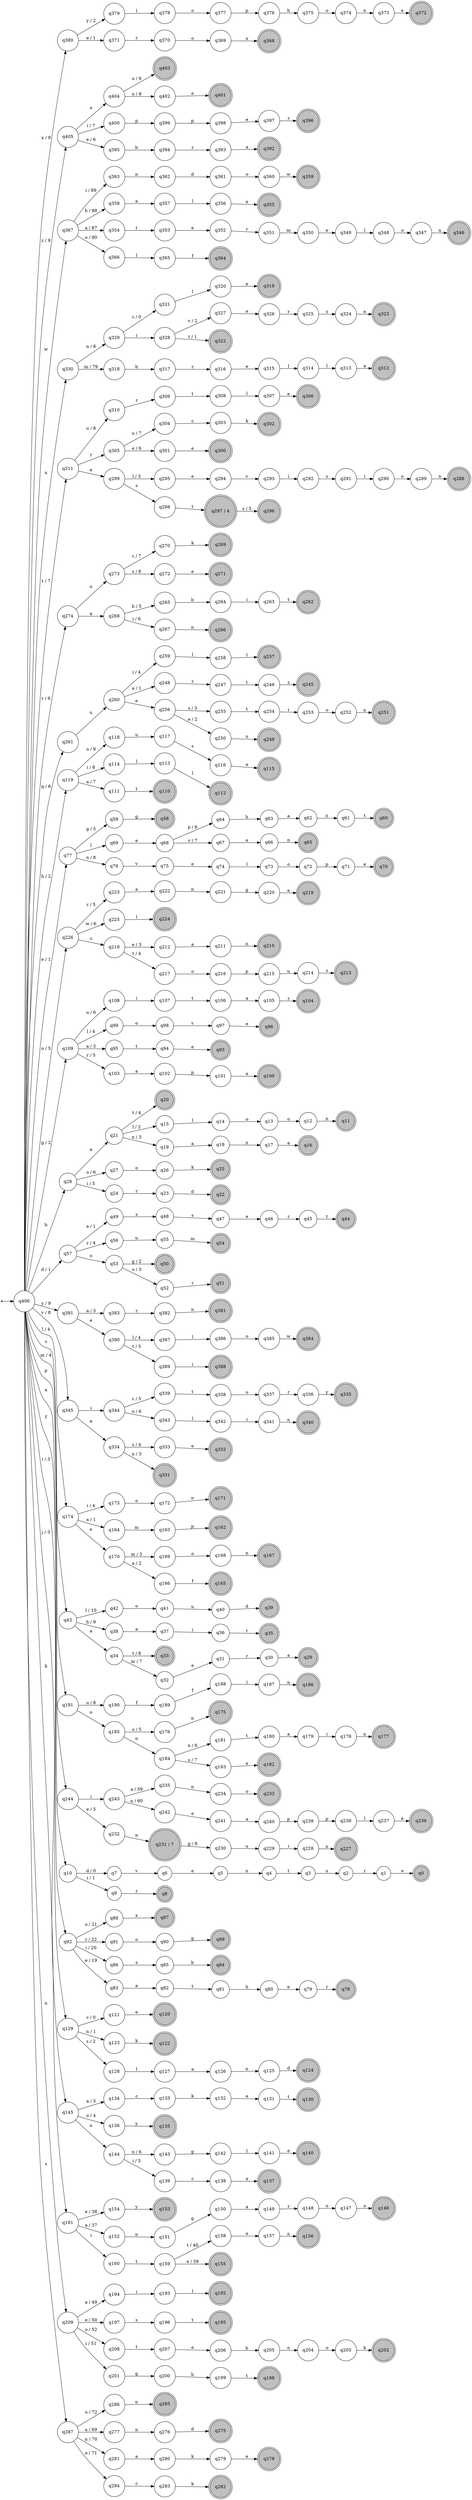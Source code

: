 digraph G {
rankdir=LR;
charset="utf8";
node [shape=circle];
ini [shape=point];
ini -> q406;
	q406 [label="q406"];
	q404 [label="q404"];
	q403 [label="q403"];
	q403 [shape=doublecircle];
	q403 [style=filled fillcolor=gray];
	q401 [label="q401"];
	q401 [shape=doublecircle];
	q401 [style=filled fillcolor=gray];
	q399 [label="q399"];
	q398 [label="q398"];
	q397 [label="q397"];
	q396 [label="q396"];
	q396 [shape=doublecircle];
	q396 [style=filled fillcolor=gray];
	q394 [label="q394"];
	q392 [label="q392"];
	q392 [shape=doublecircle];
	q392 [style=filled fillcolor=gray];
	q385 [label="q385"];
	q384 [label="q384"];
	q384 [shape=doublecircle];
	q384 [style=filled fillcolor=gray];
	q382 [label="q382"];
	q381 [label="q381"];
	q381 [shape=doublecircle];
	q381 [style=filled fillcolor=gray];
	q380 [label="q380"];
	q379 [label="q379"];
	q378 [label="q378"];
	q377 [label="q377"];
	q376 [label="q376"];
	q405 [label="q405"];
	q375 [label="q375"];
	q373 [label="q373"];
	q372 [label="q372"];
	q372 [shape=doublecircle];
	q372 [style=filled fillcolor=gray];
	q371 [label="q371"];
	q370 [label="q370"];
	q368 [label="q368"];
	q368 [shape=doublecircle];
	q368 [style=filled fillcolor=gray];
	q367 [label="q367"];
	q363 [label="q363"];
	q358 [label="q358"];
	q357 [label="q357"];
	q386 [label="q386"];
	q356 [label="q356"];
	q354 [label="q354"];
	q353 [label="q353"];
	q352 [label="q352"];
	q400 [label="q400"];
	q351 [label="q351"];
	q350 [label="q350"];
	q348 [label="q348"];
	q342 [label="q342"];
	q333 [label="q333"];
	q331 [label="q331"];
	q331 [shape=doublecircle];
	q331 [style=filled fillcolor=gray];
	q402 [label="q402"];
	q365 [label="q365"];
	q330 [label="q330"];
	q329 [label="q329"];
	q327 [label="q327"];
	q325 [label="q325"];
	q322 [label="q322"];
	q322 [shape=doublecircle];
	q322 [style=filled fillcolor=gray];
	q321 [label="q321"];
	q320 [label="q320"];
	q319 [label="q319"];
	q319 [shape=doublecircle];
	q319 [style=filled fillcolor=gray];
	q344 [label="q344"];
	q317 [label="q317"];
	q316 [label="q316"];
	q312 [label="q312"];
	q312 [shape=doublecircle];
	q312 [style=filled fillcolor=gray];
	q311 [label="q311"];
	q387 [label="q387"];
	q310 [label="q310"];
	q336 [label="q336"];
	q308 [label="q308"];
	q305 [label="q305"];
	q304 [label="q304"];
	q309 [label="q309"];
	q303 [label="q303"];
	q366 [label="q366"];
	q302 [label="q302"];
	q302 [shape=doublecircle];
	q302 [style=filled fillcolor=gray];
	q314 [label="q314"];
	q301 [label="q301"];
	q300 [label="q300"];
	q300 [shape=doublecircle];
	q300 [style=filled fillcolor=gray];
	q296 [label="q296"];
	q296 [shape=doublecircle];
	q296 [style=filled fillcolor=gray];
	q295 [label="q295"];
	q328 [label="q328"];
	q293 [label="q293"];
	q291 [label="q291"];
	q290 [label="q290"];
	q388 [label="q388"];
	q388 [shape=doublecircle];
	q388 [style=filled fillcolor=gray];
	q289 [label="q289"];
	q288 [label="q288"];
	q288 [shape=doublecircle];
	q288 [style=filled fillcolor=gray];
	q286 [label="q286"];
	q334 [label="q334"];
	q283 [label="q283"];
	q282 [label="q282"];
	q282 [shape=doublecircle];
	q282 [style=filled fillcolor=gray];
	q279 [label="q279"];
	q277 [label="q277"];
	q275 [label="q275"];
	q275 [shape=doublecircle];
	q275 [style=filled fillcolor=gray];
	q273 [label="q273"];
	q299 [label="q299"];
	q271 [label="q271"];
	q271 [shape=doublecircle];
	q271 [style=filled fillcolor=gray];
	q340 [label="q340"];
	q340 [shape=doublecircle];
	q340 [style=filled fillcolor=gray];
	q270 [label="q270"];
	q274 [label="q274"];
	q263 [label="q263"];
	q262 [label="q262"];
	q262 [shape=doublecircle];
	q262 [style=filled fillcolor=gray];
	q261 [label="q261"];
	q318 [label="q318"];
	q258 [label="q258"];
	q257 [label="q257"];
	q257 [shape=doublecircle];
	q257 [style=filled fillcolor=gray];
	q126 [label="q126"];
	q120 [label="q120"];
	q120 [shape=doublecircle];
	q120 [style=filled fillcolor=gray];
	q255 [label="q255"];
	q281 [label="q281"];
	q119 [label="q119"];
	q118 [label="q118"];
	q59 [label="q59"];
	q106 [label="q106"];
	q169 [label="q169"];
	q361 [label="q361"];
	q173 [label="q173"];
	q393 [label="q393"];
	q113 [label="q113"];
	q181 [label="q181"];
	q112 [label="q112"];
	q112 [shape=doublecircle];
	q112 [style=filled fillcolor=gray];
	q108 [label="q108"];
	q107 [label="q107"];
	q315 [label="q315"];
	q285 [label="q285"];
	q285 [shape=doublecircle];
	q285 [style=filled fillcolor=gray];
	q61 [label="q61"];
	q313 [label="q313"];
	q104 [label="q104"];
	q104 [shape=doublecircle];
	q104 [style=filled fillcolor=gray];
	q102 [label="q102"];
	q360 [label="q360"];
	q349 [label="q349"];
	q100 [label="q100"];
	q100 [shape=doublecircle];
	q100 [style=filled fillcolor=gray];
	q39 [label="q39"];
	q39 [shape=doublecircle];
	q39 [style=filled fillcolor=gray];
	q99 [label="q99"];
	q90 [label="q90"];
	q194 [label="q194"];
	q81 [label="q81"];
	q338 [label="q338"];
	q8 [label="q8"];
	q8 [shape=doublecircle];
	q8 [style=filled fillcolor=gray];
	q268 [label="q268"];
	q105 [label="q105"];
	q175 [label="q175"];
	q175 [shape=doublecircle];
	q175 [style=filled fillcolor=gray];
	q278 [label="q278"];
	q278 [shape=doublecircle];
	q278 [style=filled fillcolor=gray];
	q80 [label="q80"];
	q341 [label="q341"];
	q228 [label="q228"];
	q266 [label="q266"];
	q266 [shape=doublecircle];
	q266 [style=filled fillcolor=gray];
	q243 [label="q243"];
	q264 [label="q264"];
	q79 [label="q79"];
	q116 [label="q116"];
	q88 [label="q88"];
	q154 [label="q154"];
	q78 [label="q78"];
	q78 [shape=doublecircle];
	q78 [style=filled fillcolor=gray];
	q77 [label="q77"];
	q148 [label="q148"];
	q40 [label="q40"];
	q122 [label="q122"];
	q122 [shape=doublecircle];
	q122 [style=filled fillcolor=gray];
	q91 [label="q91"];
	q73 [label="q73"];
	q13 [label="q13"];
	q226 [label="q226"];
	q20 [label="q20"];
	q20 [shape=doublecircle];
	q20 [style=filled fillcolor=gray];
	q109 [label="q109"];
	q71 [label="q71"];
	q179 [label="q179"];
	q95 [label="q95"];
	q60 [label="q60"];
	q60 [shape=doublecircle];
	q60 [style=filled fillcolor=gray];
	q96 [label="q96"];
	q96 [shape=doublecircle];
	q96 [style=filled fillcolor=gray];
	q69 [label="q69"];
	q65 [label="q65"];
	q65 [shape=doublecircle];
	q65 [style=filled fillcolor=gray];
	q18 [label="q18"];
	q121 [label="q121"];
	q0 [label="q0"];
	q0 [shape=doublecircle];
	q0 [style=filled fillcolor=gray];
	q28 [label="q28"];
	q383 [label="q383"];
	q82 [label="q82"];
	q89 [label="q89"];
	q89 [shape=doublecircle];
	q89 [style=filled fillcolor=gray];
	q63 [label="q63"];
	q272 [label="q272"];
	q246 [label="q246"];
	q306 [label="q306"];
	q306 [shape=doublecircle];
	q306 [style=filled fillcolor=gray];
	q57 [label="q57"];
	q22 [label="q22"];
	q22 [shape=doublecircle];
	q22 [style=filled fillcolor=gray];
	q132 [label="q132"];
	q21 [label="q21"];
	q26 [label="q26"];
	q391 [label="q391"];
	q323 [label="q323"];
	q323 [shape=doublecircle];
	q323 [style=filled fillcolor=gray];
	q280 [label="q280"];
	q94 [label="q94"];
	q345 [label="q345"];
	q332 [label="q332"];
	q332 [shape=doublecircle];
	q332 [style=filled fillcolor=gray];
	q307 [label="q307"];
	q250 [label="q250"];
	q72 [label="q72"];
	q54 [label="q54"];
	q54 [shape=doublecircle];
	q54 [style=filled fillcolor=gray];
	q7 [label="q7"];
	q164 [label="q164"];
	q127 [label="q127"];
	q115 [label="q115"];
	q115 [shape=doublecircle];
	q115 [style=filled fillcolor=gray];
	q45 [label="q45"];
	q298 [label="q298"];
	q110 [label="q110"];
	q110 [shape=doublecircle];
	q110 [style=filled fillcolor=gray];
	q276 [label="q276"];
	q27 [label="q27"];
	q130 [label="q130"];
	q130 [shape=doublecircle];
	q130 [style=filled fillcolor=gray];
	q174 [label="q174"];
	q85 [label="q85"];
	q74 [label="q74"];
	q141 [label="q141"];
	q369 [label="q369"];
	q33 [label="q33"];
	q33 [shape=doublecircle];
	q33 [style=filled fillcolor=gray];
	q1 [label="q1"];
	q222 [label="q222"];
	q49 [label="q49"];
	q48 [label="q48"];
	q152 [label="q152"];
	q117 [label="q117"];
	q15 [label="q15"];
	q43 [label="q43"];
	q25 [label="q25"];
	q25 [shape=doublecircle];
	q25 [style=filled fillcolor=gray];
	q219 [label="q219"];
	q219 [shape=doublecircle];
	q219 [style=filled fillcolor=gray];
	q31 [label="q31"];
	q346 [label="q346"];
	q346 [shape=doublecircle];
	q346 [style=filled fillcolor=gray];
	q51 [label="q51"];
	q51 [shape=doublecircle];
	q51 [style=filled fillcolor=gray];
	q359 [label="q359"];
	q359 [shape=doublecircle];
	q359 [style=filled fillcolor=gray];
	q62 [label="q62"];
	q9 [label="q9"];
	q180 [label="q180"];
	q339 [label="q339"];
	q66 [label="q66"];
	q294 [label="q294"];
	q230 [label="q230"];
	q64 [label="q64"];
	q191 [label="q191"];
	q30 [label="q30"];
	q24 [label="q24"];
	q103 [label="q103"];
	q244 [label="q244"];
	q253 [label="q253"];
	q5 [label="q5"];
	q42 [label="q42"];
	q4 [label="q4"];
	q114 [label="q114"];
	q197 [label="q197"];
	q198 [label="q198"];
	q198 [shape=doublecircle];
	q198 [style=filled fillcolor=gray];
	q347 [label="q347"];
	q10 [label="q10"];
	q124 [label="q124"];
	q124 [shape=doublecircle];
	q124 [style=filled fillcolor=gray];
	q223 [label="q223"];
	q19 [label="q19"];
	q16 [label="q16"];
	q16 [shape=doublecircle];
	q16 [style=filled fillcolor=gray];
	q23 [label="q23"];
	q111 [label="q111"];
	q6 [label="q6"];
	q143 [label="q143"];
	q235 [label="q235"];
	q76 [label="q76"];
	q265 [label="q265"];
	q158 [label="q158"];
	q189 [label="q189"];
	q190 [label="q190"];
	q97 [label="q97"];
	q41 [label="q41"];
	q2 [label="q2"];
	q251 [label="q251"];
	q251 [shape=doublecircle];
	q251 [style=filled fillcolor=gray];
	q101 [label="q101"];
	q123 [label="q123"];
	q12 [label="q12"];
	q183 [label="q183"];
	q93 [label="q93"];
	q93 [shape=doublecircle];
	q93 [style=filled fillcolor=gray];
	q163 [label="q163"];
	q75 [label="q75"];
	q234 [label="q234"];
	q50 [label="q50"];
	q50 [shape=doublecircle];
	q50 [style=filled fillcolor=gray];
	q35 [label="q35"];
	q35 [shape=doublecircle];
	q35 [style=filled fillcolor=gray];
	q92 [label="q92"];
	q36 [label="q36"];
	q37 [label="q37"];
	q70 [label="q70"];
	q70 [shape=doublecircle];
	q70 [style=filled fillcolor=gray];
	q125 [label="q125"];
	q98 [label="q98"];
	q47 [label="q47"];
	q84 [label="q84"];
	q84 [shape=doublecircle];
	q84 [style=filled fillcolor=gray];
	q335 [label="q335"];
	q335 [shape=doublecircle];
	q335 [style=filled fillcolor=gray];
	q44 [label="q44"];
	q44 [shape=doublecircle];
	q44 [style=filled fillcolor=gray];
	q87 [label="q87"];
	q87 [shape=doublecircle];
	q87 [style=filled fillcolor=gray];
	q11 [label="q11"];
	q11 [shape=doublecircle];
	q11 [style=filled fillcolor=gray];
	q172 [label="q172"];
	q56 [label="q56"];
	q211 [label="q211"];
	q58 [label="q58"];
	q58 [shape=doublecircle];
	q58 [style=filled fillcolor=gray];
	q128 [label="q128"];
	q129 [label="q129"];
	q206 [label="q206"];
	q131 [label="q131"];
	q355 [label="q355"];
	q355 [shape=doublecircle];
	q355 [style=filled fillcolor=gray];
	q133 [label="q133"];
	q134 [label="q134"];
	q195 [label="q195"];
	q195 [shape=doublecircle];
	q195 [style=filled fillcolor=gray];
	q225 [label="q225"];
	q67 [label="q67"];
	q135 [label="q135"];
	q135 [shape=doublecircle];
	q135 [style=filled fillcolor=gray];
	q136 [label="q136"];
	q137 [label="q137"];
	q137 [shape=doublecircle];
	q137 [style=filled fillcolor=gray];
	q170 [label="q170"];
	q138 [label="q138"];
	q362 [label="q362"];
	q139 [label="q139"];
	q144 [label="q144"];
	q374 [label="q374"];
	q337 [label="q337"];
	q237 [label="q237"];
	q38 [label="q38"];
	q145 [label="q145"];
	q53 [label="q53"];
	q146 [label="q146"];
	q146 [shape=doublecircle];
	q146 [style=filled fillcolor=gray];
	q147 [label="q147"];
	q395 [label="q395"];
	q390 [label="q390"];
	q224 [label="q224"];
	q224 [shape=doublecircle];
	q224 [style=filled fillcolor=gray];
	q150 [label="q150"];
	q182 [label="q182"];
	q182 [shape=doublecircle];
	q182 [style=filled fillcolor=gray];
	q151 [label="q151"];
	q259 [label="q259"];
	q153 [label="q153"];
	q153 [shape=doublecircle];
	q153 [style=filled fillcolor=gray];
	q155 [label="q155"];
	q155 [shape=doublecircle];
	q155 [style=filled fillcolor=gray];
	q157 [label="q157"];
	q159 [label="q159"];
	q86 [label="q86"];
	q238 [label="q238"];
	q239 [label="q239"];
	q160 [label="q160"];
	q284 [label="q284"];
	q260 [label="q260"];
	q161 [label="q161"];
	q297 [label="q297 / 4"];
	q297 [shape=doublecircle];
	q297 [style=filled fillcolor=gray];
	q162 [label="q162"];
	q162 [shape=doublecircle];
	q162 [style=filled fillcolor=gray];
	q165 [label="q165"];
	q165 [shape=doublecircle];
	q165 [style=filled fillcolor=gray];
	q166 [label="q166"];
	q32 [label="q32"];
	q167 [label="q167"];
	q167 [shape=doublecircle];
	q167 [style=filled fillcolor=gray];
	q168 [label="q168"];
	q232 [label="q232"];
	q171 [label="q171"];
	q171 [shape=doublecircle];
	q171 [style=filled fillcolor=gray];
	q176 [label="q176"];
	q177 [label="q177"];
	q177 [shape=doublecircle];
	q177 [style=filled fillcolor=gray];
	q55 [label="q55"];
	q178 [label="q178"];
	q184 [label="q184"];
	q185 [label="q185"];
	q208 [label="q208"];
	q52 [label="q52"];
	q209 [label="q209"];
	q343 [label="q343"];
	q186 [label="q186"];
	q186 [shape=doublecircle];
	q186 [style=filled fillcolor=gray];
	q324 [label="q324"];
	q17 [label="q17"];
	q187 [label="q187"];
	q287 [label="q287"];
	q29 [label="q29"];
	q29 [shape=doublecircle];
	q29 [style=filled fillcolor=gray];
	q201 [label="q201"];
	q140 [label="q140"];
	q140 [shape=doublecircle];
	q140 [style=filled fillcolor=gray];
	q188 [label="q188"];
	q202 [label="q202"];
	q202 [shape=doublecircle];
	q202 [style=filled fillcolor=gray];
	q192 [label="q192"];
	q192 [shape=doublecircle];
	q192 [style=filled fillcolor=gray];
	q193 [label="q193"];
	q245 [label="q245"];
	q245 [shape=doublecircle];
	q245 [style=filled fillcolor=gray];
	q196 [label="q196"];
	q199 [label="q199"];
	q364 [label="q364"];
	q364 [shape=doublecircle];
	q364 [style=filled fillcolor=gray];
	q200 [label="q200"];
	q14 [label="q14"];
	q254 [label="q254"];
	q203 [label="q203"];
	q204 [label="q204"];
	q207 [label="q207"];
	q210 [label="q210"];
	q210 [shape=doublecircle];
	q210 [style=filled fillcolor=gray];
	q326 [label="q326"];
	q242 [label="q242"];
	q292 [label="q292"];
	q205 [label="q205"];
	q212 [label="q212"];
	q216 [label="q216"];
	q213 [label="q213"];
	q213 [shape=doublecircle];
	q213 [style=filled fillcolor=gray];
	q214 [label="q214"];
	q3 [label="q3"];
	q156 [label="q156"];
	q156 [shape=doublecircle];
	q156 [style=filled fillcolor=gray];
	q217 [label="q217"];
	q269 [label="q269"];
	q269 [shape=doublecircle];
	q269 [style=filled fillcolor=gray];
	q248 [label="q248"];
	q218 [label="q218"];
	q220 [label="q220"];
	q46 [label="q46"];
	q221 [label="q221"];
	q215 [label="q215"];
	q227 [label="q227"];
	q227 [shape=doublecircle];
	q227 [style=filled fillcolor=gray];
	q34 [label="q34"];
	q229 [label="q229"];
	q231 [label="q231 / 7"];
	q231 [shape=doublecircle];
	q231 [style=filled fillcolor=gray];
	q233 [label="q233"];
	q233 [shape=doublecircle];
	q233 [style=filled fillcolor=gray];
	q236 [label="q236"];
	q236 [shape=doublecircle];
	q236 [style=filled fillcolor=gray];
	q240 [label="q240"];
	q68 [label="q68"];
	q142 [label="q142"];
	q241 [label="q241"];
	q389 [label="q389"];
	q247 [label="q247"];
	q267 [label="q267"];
	q256 [label="q256"];
	q249 [label="q249"];
	q249 [shape=doublecircle];
	q249 [style=filled fillcolor=gray];
	q83 [label="q83"];
	q149 [label="q149"];
	q252 [label="q252"];
	q406 -> q10 [label="a"];
	q406 -> q28 [label="b"];
	q406 -> q43 [label="c"];
	q406 -> q57 [label="d / 1"];
	q406 -> q77 [label="e / 1"];
	q406 -> q92 [label="f"];
	q406 -> q109 [label="g / 2"];
	q406 -> q119 [label="h / 2"];
	q406 -> q129 [label="i / 3"];
	q406 -> q145 [label="j / 3"];
	q406 -> q161 [label="k"];
	q406 -> q174 [label="l / 4"];
	q406 -> q191 [label="m / 4"];
	q406 -> q209 [label="n"];
	q406 -> q226 [label="o / 5"];
	q406 -> q244 [label="p"];
	q406 -> q261 [label="q / 6"];
	q406 -> q274 [label="r / 6"];
	q406 -> q287 [label="s"];
	q406 -> q311 [label="t / 7"];
	q406 -> q330 [label="u"];
	q406 -> q345 [label="v / 8"];
	q406 -> q367 [label="w"];
	q406 -> q380 [label="x / 9"];
	q406 -> q391 [label="y / 9"];
	q406 -> q405 [label="z / 9"];
	q404 -> q402 [label="n / 8"];
	q404 -> q403 [label="o / 9"];
	q399 -> q398 [label="p"];
	q398 -> q397 [label="e"];
	q397 -> q396 [label="r"];
	q394 -> q393 [label="r"];
	q385 -> q384 [label="w"];
	q382 -> q381 [label="n"];
	q380 -> q371 [label="e / 1"];
	q380 -> q379 [label="y / 2"];
	q379 -> q378 [label="l"];
	q378 -> q377 [label="o"];
	q377 -> q376 [label="p"];
	q376 -> q375 [label="h"];
	q405 -> q395 [label="e / 6"];
	q405 -> q400 [label="i / 7"];
	q405 -> q404 [label="o"];
	q375 -> q374 [label="o"];
	q373 -> q372 [label="e"];
	q371 -> q370 [label="r"];
	q370 -> q369 [label="o"];
	q367 -> q354 [label="a / 87"];
	q367 -> q358 [label="h / 88"];
	q367 -> q363 [label="i / 89"];
	q367 -> q366 [label="o / 90"];
	q363 -> q362 [label="n"];
	q358 -> q357 [label="a"];
	q357 -> q356 [label="l"];
	q386 -> q385 [label="o"];
	q356 -> q355 [label="e"];
	q354 -> q353 [label="t"];
	q353 -> q352 [label="e"];
	q352 -> q351 [label="r"];
	q400 -> q399 [label="p"];
	q351 -> q350 [label="m"];
	q350 -> q349 [label="e"];
	q348 -> q347 [label="o"];
	q342 -> q341 [label="i"];
	q333 -> q332 [label="e"];
	q402 -> q401 [label="e"];
	q365 -> q364 [label="f"];
	q330 -> q318 [label="m / 79"];
	q330 -> q329 [label="n / 8"];
	q329 -> q321 [label="c / 0"];
	q329 -> q328 [label="i"];
	q327 -> q326 [label="e"];
	q325 -> q324 [label="s"];
	q321 -> q320 [label="l"];
	q320 -> q319 [label="e"];
	q344 -> q339 [label="c / 5"];
	q344 -> q343 [label="o / 6"];
	q317 -> q316 [label="r"];
	q316 -> q315 [label="e"];
	q311 -> q299 [label="e"];
	q311 -> q305 [label="r"];
	q311 -> q310 [label="u / 8"];
	q387 -> q386 [label="l"];
	q310 -> q309 [label="r"];
	q336 -> q335 [label="y"];
	q308 -> q307 [label="l"];
	q305 -> q301 [label="e / 6"];
	q305 -> q304 [label="u / 7"];
	q304 -> q303 [label="c"];
	q309 -> q308 [label="t"];
	q303 -> q302 [label="k"];
	q366 -> q365 [label="l"];
	q314 -> q313 [label="l"];
	q301 -> q300 [label="e"];
	q295 -> q294 [label="e"];
	q328 -> q322 [label="t / 1"];
	q328 -> q327 [label="v / 2"];
	q293 -> q292 [label="i"];
	q291 -> q290 [label="i"];
	q290 -> q289 [label="o"];
	q289 -> q288 [label="n"];
	q286 -> q285 [label="n"];
	q334 -> q331 [label="n / 3"];
	q334 -> q333 [label="s / 4"];
	q283 -> q282 [label="k"];
	q279 -> q278 [label="e"];
	q277 -> q276 [label="n"];
	q273 -> q270 [label="c / 7"];
	q273 -> q272 [label="s / 8"];
	q299 -> q295 [label="l / 3"];
	q299 -> q298 [label="s"];
	q270 -> q269 [label="k"];
	q274 -> q268 [label="a"];
	q274 -> q273 [label="o"];
	q263 -> q262 [label="t"];
	q261 -> q260 [label="u"];
	q318 -> q317 [label="b"];
	q258 -> q257 [label="l"];
	q126 -> q125 [label="n"];
	q255 -> q254 [label="t"];
	q281 -> q280 [label="a"];
	q119 -> q111 [label="a / 7"];
	q119 -> q114 [label="i / 8"];
	q119 -> q118 [label="o / 9"];
	q118 -> q117 [label="u"];
	q59 -> q58 [label="g"];
	q106 -> q105 [label="a"];
	q169 -> q168 [label="o"];
	q361 -> q360 [label="o"];
	q173 -> q172 [label="o"];
	q393 -> q392 [label="a"];
	q113 -> q112 [label="l"];
	q181 -> q180 [label="t"];
	q108 -> q107 [label="i"];
	q107 -> q106 [label="t"];
	q315 -> q314 [label="l"];
	q61 -> q60 [label="t"];
	q313 -> q312 [label="a"];
	q102 -> q101 [label="p"];
	q360 -> q359 [label="w"];
	q349 -> q348 [label="l"];
	q99 -> q98 [label="o"];
	q90 -> q89 [label="g"];
	q194 -> q193 [label="i"];
	q81 -> q80 [label="h"];
	q338 -> q337 [label="o"];
	q268 -> q265 [label="b / 5"];
	q268 -> q267 [label="i / 6"];
	q105 -> q104 [label="r"];
	q80 -> q79 [label="e"];
	q341 -> q340 [label="n"];
	q228 -> q227 [label="n"];
	q243 -> q235 [label="a / 59"];
	q243 -> q242 [label="n / 60"];
	q264 -> q263 [label="i"];
	q79 -> q78 [label="r"];
	q116 -> q115 [label="e"];
	q88 -> q87 [label="x"];
	q154 -> q153 [label="y"];
	q77 -> q59 [label="g / 5"];
	q77 -> q69 [label="l"];
	q77 -> q76 [label="n / 8"];
	q148 -> q147 [label="o"];
	q40 -> q39 [label="d"];
	q91 -> q90 [label="o"];
	q73 -> q72 [label="o"];
	q13 -> q12 [label="o"];
	q226 -> q218 [label="c"];
	q226 -> q223 [label="r / 5"];
	q226 -> q225 [label="w / 6"];
	q109 -> q95 [label="a / 3"];
	q109 -> q99 [label="l / 4"];
	q109 -> q103 [label="r / 5"];
	q109 -> q108 [label="u / 6"];
	q71 -> q70 [label="e"];
	q179 -> q178 [label="i"];
	q95 -> q94 [label="t"];
	q69 -> q68 [label="e"];
	q18 -> q17 [label="n"];
	q121 -> q120 [label="e"];
	q28 -> q21 [label="a"];
	q28 -> q24 [label="i / 5"];
	q28 -> q27 [label="o / 6"];
	q383 -> q382 [label="r"];
	q82 -> q81 [label="t"];
	q63 -> q62 [label="a"];
	q272 -> q271 [label="e"];
	q246 -> q245 [label="z"];
	q57 -> q49 [label="e / 1"];
	q57 -> q53 [label="o"];
	q57 -> q56 [label="r / 4"];
	q132 -> q131 [label="e"];
	q21 -> q15 [label="l / 2"];
	q21 -> q19 [label="n / 3"];
	q21 -> q20 [label="t / 4"];
	q26 -> q25 [label="k"];
	q391 -> q383 [label="a / 3"];
	q391 -> q390 [label="e"];
	q280 -> q279 [label="k"];
	q94 -> q93 [label="e"];
	q345 -> q334 [label="a"];
	q345 -> q344 [label="i"];
	q307 -> q306 [label="e"];
	q250 -> q249 [label="n"];
	q72 -> q71 [label="p"];
	q7 -> q6 [label="v"];
	q164 -> q163 [label="m"];
	q127 -> q126 [label="a"];
	q45 -> q44 [label="t"];
	q298 -> q297 [label="t"];
	q276 -> q275 [label="d"];
	q27 -> q26 [label="o"];
	q174 -> q164 [label="a / 1"];
	q174 -> q170 [label="e"];
	q174 -> q173 [label="i / 4"];
	q85 -> q84 [label="h"];
	q74 -> q73 [label="l"];
	q141 -> q140 [label="e"];
	q369 -> q368 [label="x"];
	q1 -> q0 [label="e"];
	q222 -> q221 [label="n"];
	q49 -> q48 [label="s"];
	q48 -> q47 [label="s"];
	q152 -> q151 [label="n"];
	q117 -> q116 [label="s"];
	q15 -> q14 [label="l"];
	q43 -> q34 [label="a"];
	q43 -> q38 [label="h / 9"];
	q43 -> q42 [label="l / 10"];
	q31 -> q30 [label="r"];
	q62 -> q61 [label="n"];
	q9 -> q8 [label="r"];
	q180 -> q179 [label="a"];
	q339 -> q338 [label="t"];
	q66 -> q65 [label="n"];
	q294 -> q293 [label="v"];
	q230 -> q229 [label="u"];
	q64 -> q63 [label="h"];
	q191 -> q185 [label="o"];
	q191 -> q190 [label="u / 8"];
	q30 -> q29 [label="a"];
	q24 -> q23 [label="r"];
	q103 -> q102 [label="a"];
	q244 -> q232 [label="e / 5"];
	q244 -> q243 [label="i"];
	q253 -> q252 [label="o"];
	q5 -> q4 [label="n"];
	q42 -> q41 [label="o"];
	q4 -> q3 [label="t"];
	q114 -> q113 [label="l"];
	q197 -> q196 [label="s"];
	q347 -> q346 [label="n"];
	q10 -> q7 [label="d / 0"];
	q10 -> q9 [label="i / 1"];
	q223 -> q222 [label="a"];
	q19 -> q18 [label="a"];
	q23 -> q22 [label="d"];
	q111 -> q110 [label="t"];
	q6 -> q5 [label="e"];
	q143 -> q142 [label="g"];
	q235 -> q234 [label="n"];
	q76 -> q75 [label="v"];
	q265 -> q264 [label="b"];
	q158 -> q157 [label="e"];
	q189 -> q188 [label="f"];
	q190 -> q189 [label="f"];
	q97 -> q96 [label="e"];
	q41 -> q40 [label="u"];
	q2 -> q1 [label="r"];
	q101 -> q100 [label="e"];
	q123 -> q122 [label="k"];
	q12 -> q11 [label="n"];
	q183 -> q182 [label="e"];
	q163 -> q162 [label="p"];
	q75 -> q74 [label="e"];
	q234 -> q233 [label="o"];
	q92 -> q83 [label="e / 19"];
	q92 -> q86 [label="i / 20"];
	q92 -> q88 [label="o / 21"];
	q92 -> q91 [label="r / 22"];
	q36 -> q35 [label="r"];
	q37 -> q36 [label="i"];
	q125 -> q124 [label="d"];
	q98 -> q97 [label="v"];
	q47 -> q46 [label="e"];
	q172 -> q171 [label="n"];
	q56 -> q55 [label="u"];
	q211 -> q210 [label="n"];
	q128 -> q127 [label="l"];
	q129 -> q121 [label="c / 0"];
	q129 -> q123 [label="n / 1"];
	q129 -> q128 [label="s / 2"];
	q206 -> q205 [label="b"];
	q131 -> q130 [label="t"];
	q133 -> q132 [label="k"];
	q134 -> q133 [label="c"];
	q225 -> q224 [label="l"];
	q67 -> q66 [label="e"];
	q136 -> q135 [label="y"];
	q170 -> q166 [label="a / 2"];
	q170 -> q169 [label="m / 3"];
	q138 -> q137 [label="e"];
	q362 -> q361 [label="d"];
	q139 -> q138 [label="c"];
	q144 -> q139 [label="i / 5"];
	q144 -> q143 [label="n / 6"];
	q374 -> q373 [label="n"];
	q337 -> q336 [label="r"];
	q237 -> q236 [label="e"];
	q38 -> q37 [label="a"];
	q145 -> q134 [label="a / 3"];
	q145 -> q136 [label="o / 4"];
	q145 -> q144 [label="u"];
	q53 -> q50 [label="g / 2"];
	q53 -> q52 [label="o / 3"];
	q147 -> q146 [label="o"];
	q395 -> q394 [label="b"];
	q390 -> q387 [label="l / 4"];
	q390 -> q389 [label="t / 5"];
	q150 -> q149 [label="a"];
	q151 -> q150 [label="g"];
	q259 -> q258 [label="l"];
	q157 -> q156 [label="n"];
	q159 -> q155 [label="e / 39"];
	q159 -> q158 [label="t / 40"];
	q86 -> q85 [label="s"];
	q238 -> q237 [label="l"];
	q239 -> q238 [label="p"];
	q160 -> q159 [label="t"];
	q284 -> q283 [label="c"];
	q260 -> q248 [label="a / 1"];
	q260 -> q256 [label="e"];
	q260 -> q259 [label="i / 4"];
	q161 -> q152 [label="a / 37"];
	q161 -> q154 [label="e / 38"];
	q161 -> q160 [label="i"];
	q297 -> q296 [label="s / 5"];
	q166 -> q165 [label="f"];
	q32 -> q31 [label="e"];
	q168 -> q167 [label="n"];
	q232 -> q231 [label="n"];
	q176 -> q175 [label="n"];
	q55 -> q54 [label="m"];
	q178 -> q177 [label="n"];
	q184 -> q181 [label="n / 6"];
	q184 -> q183 [label="s / 7"];
	q185 -> q176 [label="o / 5"];
	q185 -> q184 [label="u"];
	q208 -> q207 [label="t"];
	q52 -> q51 [label="r"];
	q209 -> q194 [label="a / 49"];
	q209 -> q197 [label="e / 50"];
	q209 -> q201 [label="i / 51"];
	q209 -> q208 [label="o / 52"];
	q343 -> q342 [label="l"];
	q324 -> q323 [label="e"];
	q17 -> q16 [label="a"];
	q187 -> q186 [label="n"];
	q287 -> q277 [label="a / 69"];
	q287 -> q281 [label="n / 70"];
	q287 -> q284 [label="o / 71"];
	q287 -> q286 [label="u / 72"];
	q201 -> q200 [label="g"];
	q188 -> q187 [label="i"];
	q193 -> q192 [label="l"];
	q196 -> q195 [label="t"];
	q199 -> q198 [label="t"];
	q200 -> q199 [label="h"];
	q14 -> q13 [label="o"];
	q254 -> q253 [label="i"];
	q203 -> q202 [label="k"];
	q204 -> q203 [label="o"];
	q207 -> q206 [label="e"];
	q326 -> q325 [label="r"];
	q242 -> q241 [label="e"];
	q292 -> q291 [label="s"];
	q205 -> q204 [label="o"];
	q212 -> q211 [label="a"];
	q216 -> q215 [label="p"];
	q214 -> q213 [label="s"];
	q3 -> q2 [label="u"];
	q217 -> q216 [label="o"];
	q248 -> q247 [label="r"];
	q218 -> q212 [label="e / 3"];
	q218 -> q217 [label="t / 4"];
	q220 -> q219 [label="e"];
	q46 -> q45 [label="r"];
	q221 -> q220 [label="g"];
	q215 -> q214 [label="u"];
	q34 -> q32 [label="m / 7"];
	q34 -> q33 [label="t / 8"];
	q229 -> q228 [label="i"];
	q231 -> q230 [label="g / 8"];
	q240 -> q239 [label="p"];
	q68 -> q64 [label="p / 6"];
	q68 -> q67 [label="v / 7"];
	q142 -> q141 [label="l"];
	q241 -> q240 [label="a"];
	q389 -> q388 [label="i"];
	q247 -> q246 [label="t"];
	q267 -> q266 [label="n"];
	q256 -> q250 [label="e / 2"];
	q256 -> q255 [label="s / 3"];
	q83 -> q82 [label="a"];
	q149 -> q148 [label="r"];
	q252 -> q251 [label="n"];
}
